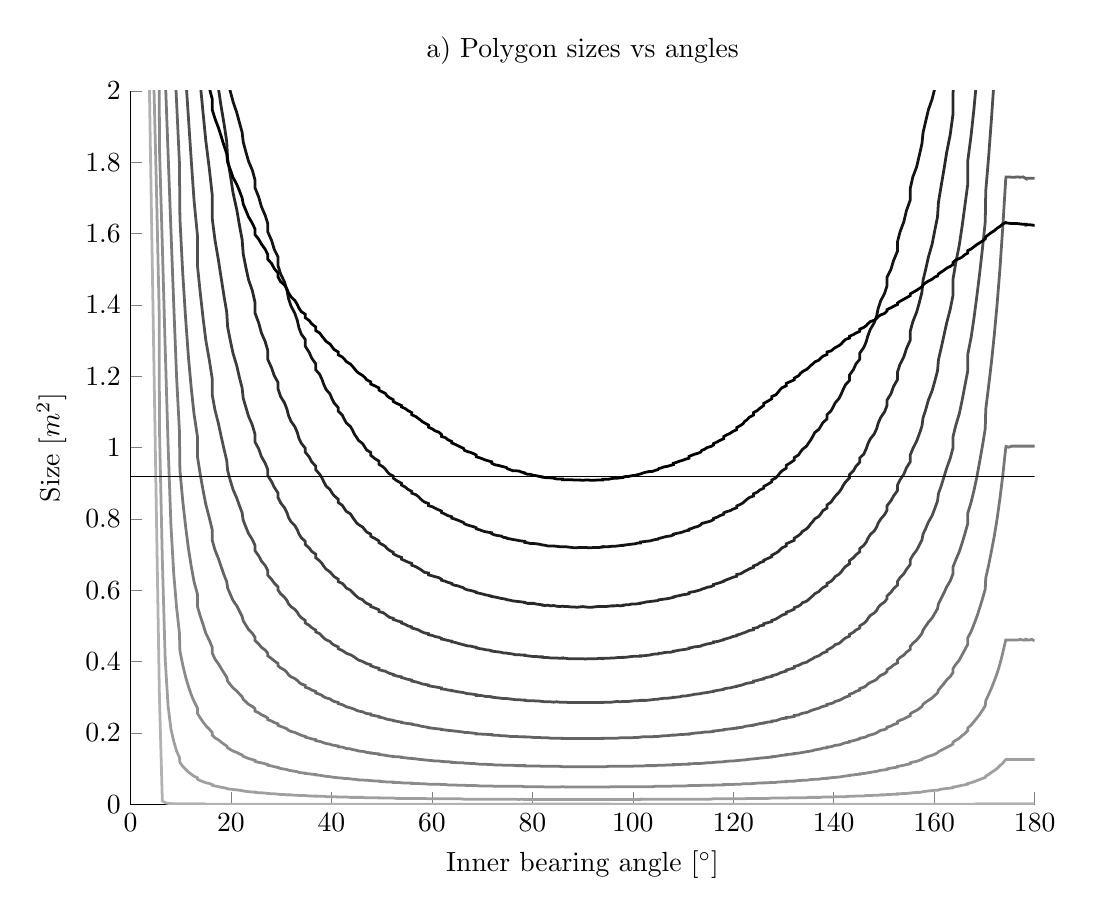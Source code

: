 % This file was created by matlab2tikz v0.4.0.
% Copyright (c) 2008--2013, Nico Schlömer <nico.schloemer@gmail.com>
% All rights reserved.
% 
% The latest updates can be retrieved from
%   http://www.mathworks.com/matlabcentral/fileexchange/22022-matlab2tikz
% where you can also make suggestions and rate matlab2tikz.
% 
% 
% 

% defining custom colors
\definecolor{mycolor1}{rgb}{0.622,0.622,0.622}%
\definecolor{mycolor2}{rgb}{0.544,0.544,0.544}%
\definecolor{mycolor3}{rgb}{0.467,0.467,0.467}%
\definecolor{mycolor4}{rgb}{0.389,0.389,0.389}%

\begin{tikzpicture}

\begin{axis}[%
width=4.521in,
height=3.566in,
scale only axis,
xmin=0,
xmax=180,
xlabel={Inner bearing angle $[^{\circ}]$},
ymin=0,
ymax=2,
ylabel={Size $[m^2]$},
title={a) Polygon sizes vs angles},
axis x line*=bottom,
axis y line*=left
]
\addplot [
color=white!70!black,
solid,
line width=1.0pt,
forget plot
]
table[row sep=crcr]{
3.434 2.289\\
4.004 1.804\\
4.574 1.313\\
5.143 0.828\\
5.711 0.343\\
5.768 0.298\\
6.34 0.009\\
6.911 0.004\\
7.481 0.002\\
8.049 0.002\\
8.616 0.001\\
9.181 0.001\\
9.744 0.001\\
9.841 0.001\\
10.408 0.001\\
10.972 0.001\\
11.535 0.001\\
12.095 0.001\\
12.653 0.001\\
13.339 0.001\\
13.339 0.001\\
13.897 0.001\\
14.452 0.001\\
15.005 0.0\\
15.709 0.0\\
16.26 0.0\\
16.26 0.0\\
16.809 0.0\\
17.526 0.0\\
18.072 0.0\\
18.616 0.0\\
19.156 0.0\\
19.344 0.0\\
19.885 0.0\\
20.422 0.0\\
21.161 0.0\\
21.695 0.0\\
22.225 0.0\\
22.443 0.0\\
22.973 0.0\\
23.499 0.0\\
24.254 0.0\\
24.775 0.0\\
24.775 0.0\\
25.537 0.0\\
26.053 0.0\\
26.822 0.0\\
27.332 0.0\\
27.332 0.0\\
28.106 0.0\\
28.61 0.0\\
29.389 0.0\\
29.389 0.0\\
29.887 0.0\\
30.669 0.0\\
31.159 0.0\\
31.457 0.0\\
31.945 0.0\\
32.735 0.0\\
33.215 0.0\\
33.53 0.0\\
34.007 0.0\\
34.804 0.0\\
34.804 0.0\\
35.605 0.0\\
36.069 0.0\\
36.87 0.0\\
36.87 0.0\\
37.674 0.0\\
38.125 0.0\\
38.48 0.0\\
38.928 0.0\\
39.732 0.0\\
40.101 0.0\\
40.539 0.0\\
41.348 0.0\\
41.348 0.0\\
42.158 0.0\\
42.58 0.0\\
42.969 0.0\\
43.781 0.0\\
44.193 0.0\\
44.594 0.0\\
45 0.0\\
45.406 0.0\\
46.219 0.0\\
46.614 0.0\\
47.031 0.0\\
47.842 0.0\\
47.842 0.0\\
48.652 0.0\\
49.461 0.0\\
49.461 0.0\\
50.268 0.0\\
50.711 0.0\\
51.072 0.0\\
51.52 0.0\\
52.326 0.0\\
52.326 0.0\\
53.13 0.0\\
53.931 0.0\\
53.931 0.0\\
54.728 0.0\\
55.196 0.0\\
55.993 0.0\\
55.993 0.0\\
56.785 0.0\\
57.265 0.0\\
57.75 0.0\\
58.055 0.0\\
58.543 0.0\\
59.331 0.0\\
59.331 0.0\\
60.113 0.0\\
60.611 0.0\\
61.39 0.0\\
61.894 0.0\\
61.894 0.0\\
62.668 0.0\\
63.178 0.0\\
63.947 0.0\\
63.947 0.0\\
64.463 0.0\\
65.225 0.0\\
65.746 0.0\\
66.272 0.0\\
66.501 0.0\\
67.027 0.0\\
67.775 0.0\\
68.305 0.0\\
68.839 0.0\\
68.839 0.0\\
69.578 0.0\\
70.115 0.0\\
70.656 0.0\\
71.384 0.0\\
71.928 0.0\\
71.928 0.0\\
72.474 0.0\\
73.191 0.0\\
73.74 0.0\\
74.291 0.0\\
74.846 0.0\\
74.995 0.0\\
75.548 0.0\\
76.103 0.0\\
76.661 0.0\\
77.347 0.0\\
77.905 0.0\\
78.465 9.45e-05\\
78.465 9.45e-05\\
79.028 9.45e-05\\
79.592 9.45e-05\\
80.256 9.45e-05\\
80.819 9.45e-05\\
81.384 9.45e-05\\
81.951 9.45e-05\\
81.951 9.45e-05\\
82.519 9.45e-05\\
83.089 9.45e-05\\
83.66 9.45e-05\\
84.232 9.45e-05\\
84.857 9.9e-05\\
85.426 9.9e-05\\
85.996 9.45e-05\\
85.996 9.45e-05\\
86.566 9.45e-05\\
87.138 9.45e-05\\
87.709 9.45e-05\\
88.282 9.45e-05\\
88.854 9.45e-05\\
89.427 9.45e-05\\
90 9e-05\\
90 9e-05\\
90.573 9.45e-05\\
91.146 9.45e-05\\
91.718 9.45e-05\\
92.291 9.45e-05\\
92.862 9.45e-05\\
93.434 9.45e-05\\
94.004 9.45e-05\\
94.004 9.45e-05\\
94.574 9.45e-05\\
95.143 9.9e-05\\
95.768 0.0\\
96.34 0.0\\
96.911 0.0\\
97.481 0.0\\
98.049 0.0\\
98.049 0.0\\
98.616 0.0\\
99.181 0.0\\
99.744 0.0\\
100.408 0.0\\
100.972 0.0\\
101.535 0.0\\
101.535 0.0\\
102.095 0.0\\
102.653 0.0\\
103.339 0.0\\
103.897 0.0\\
104.452 0.0\\
105.005 0.0\\
105.154 0.0\\
105.709 0.0\\
106.26 0.0\\
106.809 0.0\\
107.526 0.0\\
108.072 0.0\\
108.072 0.0\\
108.616 0.0\\
109.344 0.0\\
109.885 0.0\\
110.422 0.0\\
111.161 0.0\\
111.161 0.0\\
111.695 0.0\\
112.225 0.0\\
112.973 0.0\\
113.499 0.0\\
113.728 0.0\\
114.254 0.0\\
114.775 0.0\\
115.537 0.0\\
116.053 0.0\\
116.053 0.0\\
116.822 0.0\\
117.332 0.0\\
118.106 0.0\\
118.106 0.0\\
118.61 0.0\\
119.389 0.0\\
119.887 0.0\\
120.669 0.0\\
120.669 0.0\\
121.457 0.0\\
121.945 0.0\\
122.25 0.0\\
122.735 0.0\\
123.215 0.0\\
124.007 0.0\\
124.007 0.0\\
124.804 0.0\\
125.272 0.0\\
126.069 0.0\\
126.069 0.0\\
126.87 0.0\\
127.674 0.0\\
127.674 0.0\\
128.48 0.0\\
128.928 0.0\\
129.289 0.0\\
129.732 0.0\\
130.539 0.0\\
130.539 0.0\\
131.348 0.0\\
132.158 0.0\\
132.158 0.0\\
132.969 0.0\\
133.386 0.0\\
133.781 0.0\\
134.594 0.0\\
135 0.0\\
135.406 0.0\\
135.807 0.0\\
136.219 0.0\\
137.031 0.0\\
137.42 0.0\\
137.842 0.0\\
138.652 0.0\\
138.652 0.0\\
139.461 0.0\\
139.899 0.0\\
140.268 0.0\\
141.072 0.0\\
141.52 0.0\\
141.875 0.0\\
142.326 0.0\\
143.13 0.0\\
143.13 0.0\\
143.931 0.0\\
144.395 0.0\\
145.196 0.0\\
145.196 0.0\\
145.993 0.0\\
146.47 0.0\\
146.785 0.0\\
147.265 0.0\\
148.055 0.0\\
148.543 0.0\\
148.841 0.0\\
149.331 0.0\\
150.113 0.0\\
150.611 0.0\\
150.611 0.0\\
151.39 0.0\\
151.894 0.0\\
152.668 0.0\\
152.668 0.0\\
153.178 0.0\\
153.947 0.0\\
154.463 0.0\\
155.225 0.0\\
155.225 0.0\\
155.746 0.0\\
156.501 0.0\\
157.027 0.0\\
157.557 0.0\\
157.775 0.0\\
158.305 0.0\\
158.839 0.0\\
159.578 0.0\\
160.115 0.0\\
160.656 0.0\\
160.844 0.0\\
161.384 0.0\\
161.928 0.0\\
162.474 0.0\\
163.191 0.0\\
163.74 0.0\\
163.74 0.0\\
164.291 0.0\\
164.995 0.0\\
165.548 0.0\\
166.103 0.0\\
166.661 0.0\\
166.661 0.0\\
167.347 0.0\\
167.905 0.0\\
168.465 0.001\\
169.028 0.001\\
169.592 0.001\\
170.159 0.001\\
170.256 0.001\\
170.819 0.001\\
171.384 0.001\\
171.951 0.001\\
172.519 0.001\\
173.089 0.001\\
173.66 0.001\\
174.232 0.001\\
174.289 0.001\\
174.857 0.001\\
175.426 0.001\\
175.996 0.001\\
176.566 0.001\\
177.138 0.001\\
177.709 0.001\\
178.282 0.001\\
178.282 0.001\\
178.854 0.001\\
179.427 0.001\\
180 0.001\\
};
\addplot [
color=mycolor1,
solid,
line width=1.0pt,
forget plot
]
table[row sep=crcr]{
4.574 2.067\\
5.143 1.742\\
5.711 1.379\\
5.768 1.052\\
6.34 0.686\\
6.911 0.406\\
7.481 0.276\\
8.049 0.211\\
8.616 0.176\\
9.181 0.149\\
9.744 0.131\\
9.841 0.117\\
10.408 0.106\\
10.972 0.098\\
11.535 0.09\\
12.095 0.084\\
12.653 0.078\\
13.339 0.074\\
13.339 0.07\\
13.897 0.066\\
14.452 0.063\\
15.005 0.06\\
15.709 0.058\\
16.26 0.055\\
16.26 0.053\\
16.809 0.051\\
17.526 0.049\\
18.072 0.047\\
18.616 0.046\\
19.156 0.044\\
19.344 0.043\\
19.885 0.042\\
20.422 0.041\\
21.161 0.04\\
21.695 0.039\\
22.225 0.038\\
22.443 0.037\\
22.973 0.036\\
23.499 0.035\\
24.254 0.034\\
24.775 0.034\\
24.775 0.033\\
25.537 0.032\\
26.053 0.032\\
26.822 0.031\\
27.332 0.03\\
27.332 0.03\\
28.106 0.029\\
28.61 0.029\\
29.389 0.028\\
29.389 0.028\\
29.887 0.027\\
30.669 0.027\\
31.159 0.026\\
31.457 0.026\\
31.945 0.026\\
32.735 0.025\\
33.215 0.025\\
33.53 0.024\\
34.007 0.024\\
34.804 0.024\\
34.804 0.024\\
35.605 0.023\\
36.069 0.023\\
36.87 0.023\\
36.87 0.022\\
37.674 0.022\\
38.125 0.022\\
38.48 0.022\\
38.928 0.021\\
39.732 0.021\\
40.101 0.021\\
40.539 0.021\\
41.348 0.02\\
41.348 0.02\\
42.158 0.02\\
42.58 0.02\\
42.969 0.02\\
43.781 0.019\\
44.193 0.019\\
44.594 0.019\\
45 0.019\\
45.406 0.019\\
46.219 0.019\\
46.614 0.018\\
47.031 0.018\\
47.842 0.018\\
47.842 0.018\\
48.652 0.018\\
49.461 0.018\\
49.461 0.017\\
50.268 0.017\\
50.711 0.017\\
51.072 0.017\\
51.52 0.017\\
52.326 0.017\\
52.326 0.017\\
53.13 0.016\\
53.931 0.016\\
53.931 0.016\\
54.728 0.016\\
55.196 0.016\\
55.993 0.016\\
55.993 0.016\\
56.785 0.016\\
57.265 0.016\\
57.75 0.016\\
58.055 0.016\\
58.543 0.016\\
59.331 0.015\\
59.331 0.015\\
60.113 0.015\\
60.611 0.015\\
61.39 0.015\\
61.894 0.015\\
61.894 0.015\\
62.668 0.015\\
63.178 0.015\\
63.947 0.015\\
63.947 0.015\\
64.463 0.015\\
65.225 0.015\\
65.746 0.015\\
66.272 0.014\\
66.501 0.014\\
67.027 0.014\\
67.775 0.014\\
68.305 0.014\\
68.839 0.014\\
68.839 0.014\\
69.578 0.014\\
70.115 0.014\\
70.656 0.014\\
71.384 0.014\\
71.928 0.014\\
71.928 0.014\\
72.474 0.014\\
73.191 0.014\\
73.74 0.014\\
74.291 0.014\\
74.846 0.014\\
74.995 0.014\\
75.548 0.014\\
76.103 0.014\\
76.661 0.014\\
77.347 0.013\\
77.905 0.014\\
78.465 0.013\\
78.465 0.013\\
79.028 0.013\\
79.592 0.013\\
80.256 0.013\\
80.819 0.013\\
81.384 0.013\\
81.951 0.013\\
81.951 0.013\\
82.519 0.013\\
83.089 0.013\\
83.66 0.013\\
84.232 0.013\\
84.857 0.013\\
85.426 0.013\\
85.996 0.013\\
85.996 0.013\\
86.566 0.013\\
87.138 0.013\\
87.709 0.013\\
88.282 0.013\\
88.854 0.013\\
89.427 0.013\\
90 0.013\\
90 0.013\\
90.573 0.013\\
91.146 0.013\\
91.718 0.013\\
92.291 0.013\\
92.862 0.013\\
93.434 0.013\\
94.004 0.013\\
94.004 0.013\\
94.574 0.013\\
95.143 0.013\\
95.768 0.013\\
96.34 0.013\\
96.911 0.013\\
97.481 0.013\\
98.049 0.013\\
98.049 0.013\\
98.616 0.013\\
99.181 0.013\\
99.744 0.013\\
100.408 0.013\\
100.972 0.013\\
101.535 0.014\\
101.535 0.013\\
102.095 0.014\\
102.653 0.014\\
103.339 0.014\\
103.897 0.014\\
104.452 0.014\\
105.005 0.014\\
105.154 0.014\\
105.709 0.014\\
106.26 0.014\\
106.809 0.014\\
107.526 0.014\\
108.072 0.014\\
108.072 0.014\\
108.616 0.014\\
109.344 0.014\\
109.885 0.014\\
110.422 0.014\\
111.161 0.014\\
111.161 0.014\\
111.695 0.014\\
112.225 0.014\\
112.973 0.014\\
113.499 0.014\\
113.728 0.014\\
114.254 0.014\\
114.775 0.014\\
115.537 0.014\\
116.053 0.015\\
116.053 0.015\\
116.822 0.015\\
117.332 0.015\\
118.106 0.015\\
118.106 0.015\\
118.61 0.015\\
119.389 0.015\\
119.887 0.015\\
120.669 0.015\\
120.669 0.015\\
121.457 0.015\\
121.945 0.015\\
122.25 0.015\\
122.735 0.016\\
123.215 0.016\\
124.007 0.016\\
124.007 0.016\\
124.804 0.016\\
125.272 0.016\\
126.069 0.016\\
126.069 0.016\\
126.87 0.016\\
127.674 0.017\\
127.674 0.017\\
128.48 0.017\\
128.928 0.017\\
129.289 0.017\\
129.732 0.017\\
130.539 0.017\\
130.539 0.017\\
131.348 0.018\\
132.158 0.018\\
132.158 0.018\\
132.969 0.018\\
133.386 0.018\\
133.781 0.018\\
134.594 0.018\\
135 0.019\\
135.406 0.019\\
135.807 0.019\\
136.219 0.019\\
137.031 0.019\\
137.42 0.019\\
137.842 0.02\\
138.652 0.02\\
138.652 0.02\\
139.461 0.02\\
139.899 0.02\\
140.268 0.021\\
141.072 0.021\\
141.52 0.021\\
141.875 0.021\\
142.326 0.021\\
143.13 0.022\\
143.13 0.022\\
143.931 0.022\\
144.395 0.023\\
145.196 0.023\\
145.196 0.023\\
145.993 0.023\\
146.47 0.024\\
146.785 0.024\\
147.265 0.024\\
148.055 0.025\\
148.543 0.025\\
148.841 0.025\\
149.331 0.026\\
150.113 0.026\\
150.611 0.027\\
150.611 0.027\\
151.39 0.027\\
151.894 0.028\\
152.668 0.028\\
152.668 0.029\\
153.178 0.029\\
153.947 0.03\\
154.463 0.03\\
155.225 0.031\\
155.225 0.031\\
155.746 0.032\\
156.501 0.033\\
157.027 0.033\\
157.557 0.034\\
157.775 0.035\\
158.305 0.036\\
158.839 0.037\\
159.578 0.038\\
160.115 0.039\\
160.656 0.039\\
160.844 0.04\\
161.384 0.042\\
161.928 0.043\\
162.474 0.044\\
163.191 0.045\\
163.74 0.046\\
163.74 0.048\\
164.291 0.049\\
164.995 0.051\\
165.548 0.053\\
166.103 0.054\\
166.661 0.056\\
166.661 0.058\\
167.347 0.06\\
167.905 0.063\\
168.465 0.066\\
169.028 0.069\\
169.592 0.072\\
170.159 0.075\\
170.256 0.079\\
170.819 0.083\\
171.384 0.089\\
171.951 0.094\\
172.519 0.1\\
173.089 0.108\\
173.66 0.115\\
174.232 0.125\\
174.289 0.125\\
174.857 0.125\\
175.426 0.125\\
175.996 0.125\\
176.566 0.125\\
177.138 0.125\\
177.709 0.125\\
178.282 0.125\\
178.282 0.125\\
178.854 0.125\\
179.427 0.125\\
180 0.125\\
};
\addplot [
color=mycolor2,
solid,
line width=1.0pt,
forget plot
]
table[row sep=crcr]{
5.711 2.11\\
5.768 1.841\\
6.34 1.567\\
6.911 1.279\\
7.481 1.01\\
8.049 0.783\\
8.616 0.645\\
9.181 0.551\\
9.744 0.48\\
9.841 0.43\\
10.408 0.39\\
10.972 0.357\\
11.535 0.33\\
12.095 0.307\\
12.653 0.288\\
13.339 0.269\\
13.339 0.254\\
13.897 0.242\\
14.452 0.23\\
15.005 0.22\\
15.709 0.21\\
16.26 0.201\\
16.26 0.194\\
16.809 0.186\\
17.526 0.18\\
18.072 0.174\\
18.616 0.168\\
19.156 0.163\\
19.344 0.158\\
19.885 0.153\\
20.422 0.149\\
21.161 0.145\\
21.695 0.141\\
22.225 0.138\\
22.443 0.134\\
22.973 0.131\\
23.499 0.128\\
24.254 0.125\\
24.775 0.123\\
24.775 0.12\\
25.537 0.117\\
26.053 0.116\\
26.822 0.113\\
27.332 0.111\\
27.332 0.109\\
28.106 0.107\\
28.61 0.105\\
29.389 0.103\\
29.389 0.102\\
29.887 0.1\\
30.669 0.098\\
31.159 0.097\\
31.457 0.095\\
31.945 0.094\\
32.735 0.092\\
33.215 0.091\\
33.53 0.089\\
34.007 0.088\\
34.804 0.087\\
34.804 0.086\\
35.605 0.085\\
36.069 0.084\\
36.87 0.083\\
36.87 0.082\\
37.674 0.081\\
38.125 0.08\\
38.48 0.079\\
38.928 0.078\\
39.732 0.077\\
40.101 0.076\\
40.539 0.075\\
41.348 0.074\\
41.348 0.074\\
42.158 0.073\\
42.58 0.072\\
42.969 0.072\\
43.781 0.071\\
44.193 0.07\\
44.594 0.07\\
45 0.069\\
45.406 0.068\\
46.219 0.068\\
46.614 0.067\\
47.031 0.067\\
47.842 0.066\\
47.842 0.066\\
48.652 0.065\\
49.461 0.065\\
49.461 0.064\\
50.268 0.063\\
50.711 0.063\\
51.072 0.062\\
51.52 0.062\\
52.326 0.062\\
52.326 0.061\\
53.13 0.061\\
53.931 0.06\\
53.931 0.06\\
54.728 0.059\\
55.196 0.059\\
55.993 0.059\\
55.993 0.058\\
56.785 0.058\\
57.265 0.058\\
57.75 0.057\\
58.055 0.057\\
58.543 0.057\\
59.331 0.056\\
59.331 0.056\\
60.113 0.056\\
60.611 0.056\\
61.39 0.056\\
61.894 0.055\\
61.894 0.055\\
62.668 0.055\\
63.178 0.054\\
63.947 0.054\\
63.947 0.054\\
64.463 0.054\\
65.225 0.053\\
65.746 0.053\\
66.272 0.053\\
66.501 0.053\\
67.027 0.052\\
67.775 0.052\\
68.305 0.052\\
68.839 0.052\\
68.839 0.052\\
69.578 0.051\\
70.115 0.051\\
70.656 0.051\\
71.384 0.051\\
71.928 0.051\\
71.928 0.051\\
72.474 0.05\\
73.191 0.05\\
73.74 0.05\\
74.291 0.05\\
74.846 0.05\\
74.995 0.05\\
75.548 0.05\\
76.103 0.05\\
76.661 0.05\\
77.347 0.05\\
77.905 0.05\\
78.465 0.049\\
78.465 0.049\\
79.028 0.049\\
79.592 0.049\\
80.256 0.049\\
80.819 0.049\\
81.384 0.049\\
81.951 0.049\\
81.951 0.049\\
82.519 0.048\\
83.089 0.048\\
83.66 0.048\\
84.232 0.048\\
84.857 0.048\\
85.426 0.048\\
85.996 0.049\\
85.996 0.049\\
86.566 0.048\\
87.138 0.048\\
87.709 0.048\\
88.282 0.048\\
88.854 0.048\\
89.427 0.048\\
90 0.048\\
90 0.048\\
90.573 0.048\\
91.146 0.048\\
91.718 0.048\\
92.291 0.048\\
92.862 0.048\\
93.434 0.048\\
94.004 0.048\\
94.004 0.048\\
94.574 0.048\\
95.143 0.048\\
95.768 0.049\\
96.34 0.049\\
96.911 0.049\\
97.481 0.049\\
98.049 0.049\\
98.049 0.049\\
98.616 0.049\\
99.181 0.049\\
99.744 0.049\\
100.408 0.049\\
100.972 0.049\\
101.535 0.049\\
101.535 0.049\\
102.095 0.049\\
102.653 0.049\\
103.339 0.049\\
103.897 0.049\\
104.452 0.05\\
105.005 0.05\\
105.154 0.05\\
105.709 0.05\\
106.26 0.05\\
106.809 0.05\\
107.526 0.05\\
108.072 0.051\\
108.072 0.051\\
108.616 0.051\\
109.344 0.051\\
109.885 0.051\\
110.422 0.051\\
111.161 0.052\\
111.161 0.052\\
111.695 0.052\\
112.225 0.052\\
112.973 0.052\\
113.499 0.052\\
113.728 0.053\\
114.254 0.053\\
114.775 0.053\\
115.537 0.053\\
116.053 0.053\\
116.053 0.054\\
116.822 0.054\\
117.332 0.054\\
118.106 0.054\\
118.106 0.055\\
118.61 0.055\\
119.389 0.055\\
119.887 0.055\\
120.669 0.056\\
120.669 0.056\\
121.457 0.056\\
121.945 0.057\\
122.25 0.057\\
122.735 0.057\\
123.215 0.057\\
124.007 0.058\\
124.007 0.058\\
124.804 0.059\\
125.272 0.059\\
126.069 0.059\\
126.069 0.06\\
126.87 0.06\\
127.674 0.061\\
127.674 0.061\\
128.48 0.061\\
128.928 0.062\\
129.289 0.062\\
129.732 0.063\\
130.539 0.063\\
130.539 0.064\\
131.348 0.064\\
132.158 0.064\\
132.158 0.065\\
132.969 0.066\\
133.386 0.066\\
133.781 0.067\\
134.594 0.067\\
135 0.068\\
135.406 0.069\\
135.807 0.069\\
136.219 0.07\\
137.031 0.07\\
137.42 0.071\\
137.842 0.072\\
138.652 0.072\\
138.652 0.073\\
139.461 0.074\\
139.899 0.075\\
140.268 0.075\\
141.072 0.076\\
141.52 0.077\\
141.875 0.078\\
142.326 0.079\\
143.13 0.08\\
143.13 0.081\\
143.931 0.082\\
144.395 0.083\\
145.196 0.084\\
145.196 0.085\\
145.993 0.086\\
146.47 0.087\\
146.785 0.088\\
147.265 0.089\\
148.055 0.091\\
148.543 0.092\\
148.841 0.093\\
149.331 0.095\\
150.113 0.096\\
150.611 0.097\\
150.611 0.099\\
151.39 0.101\\
151.894 0.102\\
152.668 0.104\\
152.668 0.106\\
153.178 0.107\\
153.947 0.109\\
154.463 0.111\\
155.225 0.113\\
155.225 0.116\\
155.746 0.118\\
156.501 0.12\\
157.027 0.123\\
157.557 0.125\\
157.775 0.128\\
158.305 0.131\\
158.839 0.134\\
159.578 0.137\\
160.115 0.14\\
160.656 0.144\\
160.844 0.147\\
161.384 0.151\\
161.928 0.155\\
162.474 0.159\\
163.191 0.164\\
163.74 0.169\\
163.74 0.174\\
164.291 0.179\\
164.995 0.185\\
165.548 0.192\\
166.103 0.198\\
166.661 0.206\\
166.661 0.213\\
167.347 0.222\\
167.905 0.231\\
168.465 0.241\\
169.028 0.251\\
169.592 0.263\\
170.159 0.276\\
170.256 0.29\\
170.819 0.307\\
171.384 0.325\\
171.951 0.345\\
172.519 0.367\\
173.089 0.393\\
173.66 0.425\\
174.232 0.46\\
174.289 0.46\\
174.857 0.46\\
175.426 0.46\\
175.996 0.46\\
176.566 0.46\\
177.138 0.462\\
177.709 0.46\\
178.282 0.46\\
178.282 0.462\\
178.854 0.46\\
179.427 0.462\\
180 0.458\\
};
\addplot [
color=mycolor3,
solid,
line width=1.0pt,
forget plot
]
table[row sep=crcr]{
6.911 2.045\\
7.481 1.826\\
8.049 1.611\\
8.616 1.399\\
9.181 1.197\\
9.744 1.047\\
9.841 0.936\\
10.408 0.85\\
10.972 0.779\\
11.535 0.717\\
12.095 0.667\\
12.653 0.624\\
13.339 0.588\\
13.339 0.554\\
13.897 0.527\\
14.452 0.504\\
15.005 0.479\\
15.709 0.459\\
16.26 0.44\\
16.26 0.424\\
16.809 0.407\\
17.526 0.393\\
18.072 0.38\\
18.616 0.368\\
19.156 0.356\\
19.344 0.345\\
19.885 0.335\\
20.422 0.326\\
21.161 0.317\\
21.695 0.309\\
22.225 0.301\\
22.443 0.294\\
22.973 0.287\\
23.499 0.28\\
24.254 0.274\\
24.775 0.268\\
24.775 0.261\\
25.537 0.256\\
26.053 0.251\\
26.822 0.246\\
27.332 0.241\\
27.332 0.237\\
28.106 0.233\\
28.61 0.229\\
29.389 0.225\\
29.389 0.221\\
29.887 0.218\\
30.669 0.214\\
31.159 0.211\\
31.457 0.207\\
31.945 0.204\\
32.735 0.201\\
33.215 0.198\\
33.53 0.196\\
34.007 0.193\\
34.804 0.19\\
34.804 0.188\\
35.605 0.185\\
36.069 0.183\\
36.87 0.181\\
36.87 0.178\\
37.674 0.176\\
38.125 0.174\\
38.48 0.172\\
38.928 0.17\\
39.732 0.168\\
40.101 0.166\\
40.539 0.165\\
41.348 0.163\\
41.348 0.161\\
42.158 0.16\\
42.58 0.158\\
42.969 0.156\\
43.781 0.155\\
44.193 0.153\\
44.594 0.152\\
45 0.151\\
45.406 0.149\\
46.219 0.148\\
46.614 0.147\\
47.031 0.145\\
47.842 0.144\\
47.842 0.143\\
48.652 0.142\\
49.461 0.141\\
49.461 0.139\\
50.268 0.138\\
50.711 0.137\\
51.072 0.136\\
51.52 0.135\\
52.326 0.134\\
52.326 0.133\\
53.13 0.133\\
53.931 0.132\\
53.931 0.131\\
54.728 0.13\\
55.196 0.129\\
55.993 0.129\\
55.993 0.128\\
56.785 0.127\\
57.265 0.126\\
57.75 0.125\\
58.055 0.125\\
58.543 0.124\\
59.331 0.123\\
59.331 0.123\\
60.113 0.122\\
60.611 0.121\\
61.39 0.121\\
61.894 0.12\\
61.894 0.12\\
62.668 0.119\\
63.178 0.119\\
63.947 0.118\\
63.947 0.117\\
64.463 0.117\\
65.225 0.116\\
65.746 0.116\\
66.272 0.116\\
66.501 0.115\\
67.027 0.115\\
67.775 0.114\\
68.305 0.114\\
68.839 0.113\\
68.839 0.113\\
69.578 0.112\\
70.115 0.112\\
70.656 0.112\\
71.384 0.111\\
71.928 0.111\\
71.928 0.111\\
72.474 0.11\\
73.191 0.11\\
73.74 0.11\\
74.291 0.109\\
74.846 0.109\\
74.995 0.109\\
75.548 0.109\\
76.103 0.109\\
76.661 0.108\\
77.347 0.108\\
77.905 0.108\\
78.465 0.108\\
78.465 0.107\\
79.028 0.107\\
79.592 0.107\\
80.256 0.107\\
80.819 0.107\\
81.384 0.107\\
81.951 0.106\\
81.951 0.106\\
82.519 0.106\\
83.089 0.106\\
83.66 0.106\\
84.232 0.106\\
84.857 0.106\\
85.426 0.106\\
85.996 0.105\\
85.996 0.105\\
86.566 0.105\\
87.138 0.105\\
87.709 0.105\\
88.282 0.105\\
88.854 0.105\\
89.427 0.105\\
90 0.105\\
90 0.105\\
90.573 0.105\\
91.146 0.105\\
91.718 0.105\\
92.291 0.105\\
92.862 0.105\\
93.434 0.105\\
94.004 0.105\\
94.004 0.105\\
94.574 0.105\\
95.143 0.106\\
95.768 0.106\\
96.34 0.106\\
96.911 0.106\\
97.481 0.106\\
98.049 0.106\\
98.049 0.106\\
98.616 0.106\\
99.181 0.106\\
99.744 0.106\\
100.408 0.107\\
100.972 0.107\\
101.535 0.107\\
101.535 0.107\\
102.095 0.107\\
102.653 0.108\\
103.339 0.108\\
103.897 0.108\\
104.452 0.108\\
105.005 0.109\\
105.154 0.109\\
105.709 0.109\\
106.26 0.109\\
106.809 0.11\\
107.526 0.11\\
108.072 0.11\\
108.072 0.111\\
108.616 0.111\\
109.344 0.111\\
109.885 0.112\\
110.422 0.112\\
111.161 0.112\\
111.161 0.113\\
111.695 0.113\\
112.225 0.114\\
112.973 0.114\\
113.499 0.114\\
113.728 0.115\\
114.254 0.115\\
114.775 0.116\\
115.537 0.116\\
116.053 0.117\\
116.053 0.117\\
116.822 0.118\\
117.332 0.118\\
118.106 0.119\\
118.106 0.119\\
118.61 0.12\\
119.389 0.121\\
119.887 0.121\\
120.669 0.122\\
120.669 0.122\\
121.457 0.123\\
121.945 0.124\\
122.25 0.124\\
122.735 0.125\\
123.215 0.126\\
124.007 0.127\\
124.007 0.127\\
124.804 0.128\\
125.272 0.129\\
126.069 0.13\\
126.069 0.13\\
126.87 0.131\\
127.674 0.132\\
127.674 0.133\\
128.48 0.134\\
128.928 0.135\\
129.289 0.136\\
129.732 0.137\\
130.539 0.138\\
130.539 0.139\\
131.348 0.14\\
132.158 0.141\\
132.158 0.142\\
132.969 0.143\\
133.386 0.144\\
133.781 0.145\\
134.594 0.147\\
135 0.148\\
135.406 0.149\\
135.807 0.15\\
136.219 0.152\\
137.031 0.154\\
137.42 0.155\\
137.842 0.157\\
138.652 0.158\\
138.652 0.16\\
139.461 0.161\\
139.899 0.163\\
140.268 0.165\\
141.072 0.166\\
141.52 0.168\\
141.875 0.17\\
142.326 0.172\\
143.13 0.174\\
143.13 0.176\\
143.931 0.178\\
144.395 0.18\\
145.196 0.183\\
145.196 0.185\\
145.993 0.187\\
146.47 0.189\\
146.785 0.192\\
147.265 0.194\\
148.055 0.197\\
148.543 0.2\\
148.841 0.203\\
149.331 0.207\\
150.113 0.209\\
150.611 0.213\\
150.611 0.216\\
151.39 0.219\\
151.894 0.223\\
152.668 0.227\\
152.668 0.231\\
153.178 0.235\\
153.947 0.239\\
154.463 0.243\\
155.225 0.248\\
155.225 0.253\\
155.746 0.258\\
156.501 0.263\\
157.027 0.268\\
157.557 0.274\\
157.775 0.28\\
158.305 0.286\\
158.839 0.291\\
159.578 0.298\\
160.115 0.305\\
160.656 0.312\\
160.844 0.32\\
161.384 0.329\\
161.928 0.338\\
162.474 0.348\\
163.191 0.358\\
163.74 0.369\\
163.74 0.38\\
164.291 0.392\\
164.995 0.404\\
165.548 0.419\\
166.103 0.433\\
166.661 0.448\\
166.661 0.466\\
167.347 0.484\\
167.905 0.504\\
168.465 0.525\\
169.028 0.549\\
169.592 0.575\\
170.159 0.603\\
170.256 0.634\\
170.819 0.669\\
171.384 0.709\\
171.951 0.751\\
172.519 0.8\\
173.089 0.858\\
173.66 0.923\\
174.232 0.999\\
174.289 1.003\\
174.857 1.001\\
175.426 1.004\\
175.996 1.004\\
176.566 1.004\\
177.138 1.004\\
177.709 1.004\\
178.282 1.004\\
178.282 1.004\\
178.854 1.004\\
179.427 1.004\\
180 1.004\\
};
\addplot [
color=mycolor4,
solid,
line width=1.0pt,
forget plot
]
table[row sep=crcr]{
8.616 2.13\\
9.181 1.968\\
9.744 1.799\\
9.841 1.642\\
10.408 1.487\\
10.972 1.363\\
11.535 1.254\\
12.095 1.167\\
12.653 1.094\\
13.339 1.03\\
13.339 0.974\\
13.897 0.924\\
14.452 0.88\\
15.005 0.84\\
15.709 0.802\\
16.26 0.77\\
16.26 0.741\\
16.809 0.713\\
17.526 0.688\\
18.072 0.665\\
18.616 0.643\\
19.156 0.624\\
19.344 0.606\\
19.885 0.588\\
20.422 0.571\\
21.161 0.556\\
21.695 0.541\\
22.225 0.526\\
22.443 0.514\\
22.973 0.502\\
23.499 0.49\\
24.254 0.479\\
24.775 0.468\\
24.775 0.459\\
25.537 0.449\\
26.053 0.44\\
26.822 0.432\\
27.332 0.423\\
27.332 0.416\\
28.106 0.408\\
28.61 0.402\\
29.389 0.394\\
29.389 0.388\\
29.887 0.382\\
30.669 0.376\\
31.159 0.369\\
31.457 0.363\\
31.945 0.357\\
32.735 0.352\\
33.215 0.347\\
33.53 0.342\\
34.007 0.337\\
34.804 0.333\\
34.804 0.328\\
35.605 0.324\\
36.069 0.32\\
36.87 0.316\\
36.87 0.312\\
37.674 0.308\\
38.125 0.305\\
38.48 0.301\\
38.928 0.298\\
39.732 0.295\\
40.101 0.291\\
40.539 0.288\\
41.348 0.285\\
41.348 0.282\\
42.158 0.279\\
42.58 0.276\\
42.969 0.273\\
43.781 0.27\\
44.193 0.268\\
44.594 0.266\\
45 0.263\\
45.406 0.261\\
46.219 0.259\\
46.614 0.256\\
47.031 0.254\\
47.842 0.253\\
47.842 0.25\\
48.652 0.248\\
49.461 0.246\\
49.461 0.244\\
50.268 0.242\\
50.711 0.24\\
51.072 0.238\\
51.52 0.237\\
52.326 0.235\\
52.326 0.234\\
53.13 0.232\\
53.931 0.23\\
53.931 0.229\\
54.728 0.227\\
55.196 0.226\\
55.993 0.225\\
55.993 0.224\\
56.785 0.222\\
57.265 0.221\\
57.75 0.219\\
58.055 0.218\\
58.543 0.217\\
59.331 0.215\\
59.331 0.214\\
60.113 0.213\\
60.611 0.212\\
61.39 0.211\\
61.894 0.21\\
61.894 0.209\\
62.668 0.208\\
63.178 0.207\\
63.947 0.206\\
63.947 0.206\\
64.463 0.205\\
65.225 0.204\\
65.746 0.203\\
66.272 0.202\\
66.501 0.201\\
67.027 0.201\\
67.775 0.2\\
68.305 0.199\\
68.839 0.198\\
68.839 0.197\\
69.578 0.197\\
70.115 0.196\\
70.656 0.196\\
71.384 0.195\\
71.928 0.195\\
71.928 0.194\\
72.474 0.193\\
73.191 0.193\\
73.74 0.192\\
74.291 0.192\\
74.846 0.191\\
74.995 0.191\\
75.548 0.19\\
76.103 0.19\\
76.661 0.19\\
77.347 0.189\\
77.905 0.189\\
78.465 0.189\\
78.465 0.188\\
79.028 0.188\\
79.592 0.188\\
80.256 0.187\\
80.819 0.187\\
81.384 0.187\\
81.951 0.186\\
81.951 0.186\\
82.519 0.186\\
83.089 0.186\\
83.66 0.185\\
84.232 0.185\\
84.857 0.185\\
85.426 0.185\\
85.996 0.185\\
85.996 0.184\\
86.566 0.184\\
87.138 0.184\\
87.709 0.184\\
88.282 0.184\\
88.854 0.184\\
89.427 0.184\\
90 0.184\\
90 0.184\\
90.573 0.184\\
91.146 0.184\\
91.718 0.184\\
92.291 0.184\\
92.862 0.184\\
93.434 0.184\\
94.004 0.184\\
94.004 0.185\\
94.574 0.185\\
95.143 0.185\\
95.768 0.185\\
96.34 0.185\\
96.911 0.185\\
97.481 0.186\\
98.049 0.186\\
98.049 0.186\\
98.616 0.186\\
99.181 0.186\\
99.744 0.186\\
100.408 0.187\\
100.972 0.187\\
101.535 0.188\\
101.535 0.188\\
102.095 0.189\\
102.653 0.189\\
103.339 0.189\\
103.897 0.189\\
104.452 0.19\\
105.005 0.19\\
105.154 0.19\\
105.709 0.191\\
106.26 0.192\\
106.809 0.192\\
107.526 0.193\\
108.072 0.193\\
108.072 0.194\\
108.616 0.194\\
109.344 0.195\\
109.885 0.195\\
110.422 0.196\\
111.161 0.196\\
111.161 0.197\\
111.695 0.198\\
112.225 0.199\\
112.973 0.2\\
113.499 0.2\\
113.728 0.201\\
114.254 0.202\\
114.775 0.202\\
115.537 0.203\\
116.053 0.204\\
116.053 0.205\\
116.822 0.206\\
117.332 0.207\\
118.106 0.208\\
118.106 0.209\\
118.61 0.21\\
119.389 0.211\\
119.887 0.212\\
120.669 0.213\\
120.669 0.214\\
121.457 0.215\\
121.945 0.216\\
122.25 0.218\\
122.735 0.219\\
123.215 0.22\\
124.007 0.221\\
124.007 0.222\\
124.804 0.224\\
125.272 0.226\\
126.069 0.227\\
126.069 0.228\\
126.87 0.23\\
127.674 0.231\\
127.674 0.233\\
128.48 0.234\\
128.928 0.236\\
129.289 0.238\\
129.732 0.24\\
130.539 0.241\\
130.539 0.243\\
131.348 0.244\\
132.158 0.246\\
132.158 0.249\\
132.969 0.25\\
133.386 0.253\\
133.781 0.255\\
134.594 0.257\\
135 0.259\\
135.406 0.262\\
135.807 0.264\\
136.219 0.266\\
137.031 0.269\\
137.42 0.272\\
137.842 0.274\\
138.652 0.277\\
138.652 0.28\\
139.461 0.282\\
139.899 0.284\\
140.268 0.288\\
141.072 0.291\\
141.52 0.294\\
141.875 0.297\\
142.326 0.3\\
143.13 0.304\\
143.13 0.308\\
143.931 0.312\\
144.395 0.316\\
145.196 0.32\\
145.196 0.324\\
145.993 0.328\\
146.47 0.332\\
146.785 0.337\\
147.265 0.341\\
148.055 0.346\\
148.543 0.35\\
148.841 0.355\\
149.331 0.361\\
150.113 0.366\\
150.611 0.372\\
150.611 0.377\\
151.39 0.384\\
151.894 0.39\\
152.668 0.396\\
152.668 0.404\\
153.178 0.411\\
153.947 0.418\\
154.463 0.426\\
155.225 0.434\\
155.225 0.442\\
155.746 0.451\\
156.501 0.46\\
157.027 0.469\\
157.557 0.479\\
157.775 0.488\\
158.305 0.499\\
158.839 0.51\\
159.578 0.522\\
160.115 0.535\\
160.656 0.548\\
160.844 0.562\\
161.384 0.577\\
161.928 0.592\\
162.474 0.609\\
163.191 0.626\\
163.74 0.646\\
163.74 0.665\\
164.291 0.685\\
164.995 0.708\\
165.548 0.732\\
166.103 0.758\\
166.661 0.786\\
166.661 0.815\\
167.347 0.847\\
167.905 0.879\\
168.465 0.916\\
169.028 0.959\\
169.592 1.004\\
170.159 1.053\\
170.256 1.107\\
170.819 1.171\\
171.384 1.238\\
171.951 1.315\\
172.519 1.402\\
173.089 1.502\\
173.66 1.621\\
174.232 1.752\\
174.289 1.759\\
174.857 1.759\\
175.426 1.758\\
175.996 1.758\\
176.566 1.759\\
177.138 1.758\\
177.709 1.759\\
178.282 1.754\\
178.282 1.755\\
178.854 1.755\\
179.427 1.755\\
180 1.755\\
};
\addplot [
color=mycolor1!50!black,
solid,
line width=1.0pt,
forget plot
]
table[row sep=crcr]{
10.972 2.044\\
11.535 1.925\\
12.095 1.806\\
12.653 1.693\\
13.339 1.594\\
13.339 1.509\\
13.897 1.433\\
14.452 1.363\\
15.005 1.3\\
15.709 1.244\\
16.26 1.194\\
16.26 1.149\\
16.809 1.106\\
17.526 1.066\\
18.072 1.03\\
18.616 0.996\\
19.156 0.964\\
19.344 0.935\\
19.885 0.907\\
20.422 0.882\\
21.161 0.858\\
21.695 0.837\\
22.225 0.817\\
22.443 0.796\\
22.973 0.777\\
23.499 0.759\\
24.254 0.742\\
24.775 0.726\\
24.775 0.711\\
25.537 0.696\\
26.053 0.682\\
26.822 0.669\\
27.332 0.655\\
27.332 0.642\\
28.106 0.63\\
28.61 0.62\\
29.389 0.609\\
29.389 0.6\\
29.887 0.59\\
30.669 0.58\\
31.159 0.571\\
31.457 0.562\\
31.945 0.554\\
32.735 0.546\\
33.215 0.538\\
33.53 0.53\\
34.007 0.523\\
34.804 0.515\\
34.804 0.508\\
35.605 0.501\\
36.069 0.495\\
36.87 0.488\\
36.87 0.483\\
37.674 0.478\\
38.125 0.471\\
38.48 0.466\\
38.928 0.461\\
39.732 0.456\\
40.101 0.45\\
40.539 0.446\\
41.348 0.441\\
41.348 0.436\\
42.158 0.431\\
42.58 0.427\\
42.969 0.423\\
43.781 0.419\\
44.193 0.416\\
44.594 0.412\\
45 0.408\\
45.406 0.404\\
46.219 0.4\\
46.614 0.397\\
47.031 0.394\\
47.842 0.391\\
47.842 0.388\\
48.652 0.384\\
49.461 0.381\\
49.461 0.377\\
50.268 0.374\\
50.711 0.373\\
51.072 0.37\\
51.52 0.367\\
52.326 0.364\\
52.326 0.362\\
53.13 0.359\\
53.931 0.357\\
53.931 0.355\\
54.728 0.352\\
55.196 0.35\\
55.993 0.348\\
55.993 0.345\\
56.785 0.343\\
57.265 0.341\\
57.75 0.339\\
58.055 0.337\\
58.543 0.336\\
59.331 0.334\\
59.331 0.332\\
60.113 0.33\\
60.611 0.329\\
61.39 0.327\\
61.894 0.326\\
61.894 0.323\\
62.668 0.322\\
63.178 0.32\\
63.947 0.319\\
63.947 0.318\\
64.463 0.317\\
65.225 0.315\\
65.746 0.314\\
66.272 0.313\\
66.501 0.312\\
67.027 0.31\\
67.775 0.309\\
68.305 0.308\\
68.839 0.307\\
68.839 0.305\\
69.578 0.305\\
70.115 0.304\\
70.656 0.302\\
71.384 0.302\\
71.928 0.301\\
71.928 0.3\\
72.474 0.299\\
73.191 0.298\\
73.74 0.297\\
74.291 0.296\\
74.846 0.296\\
74.995 0.296\\
75.548 0.295\\
76.103 0.294\\
76.661 0.293\\
77.347 0.293\\
77.905 0.292\\
78.465 0.292\\
78.465 0.291\\
79.028 0.29\\
79.592 0.29\\
80.256 0.29\\
80.819 0.289\\
81.384 0.289\\
81.951 0.288\\
81.951 0.288\\
82.519 0.287\\
83.089 0.287\\
83.66 0.287\\
84.232 0.286\\
84.857 0.287\\
85.426 0.286\\
85.996 0.286\\
85.996 0.286\\
86.566 0.286\\
87.138 0.285\\
87.709 0.285\\
88.282 0.285\\
88.854 0.285\\
89.427 0.285\\
90 0.285\\
90 0.285\\
90.573 0.285\\
91.146 0.285\\
91.718 0.285\\
92.291 0.285\\
92.862 0.285\\
93.434 0.285\\
94.004 0.285\\
94.004 0.286\\
94.574 0.286\\
95.143 0.286\\
95.768 0.286\\
96.34 0.287\\
96.911 0.288\\
97.481 0.287\\
98.049 0.288\\
98.049 0.288\\
98.616 0.288\\
99.181 0.288\\
99.744 0.289\\
100.408 0.29\\
100.972 0.29\\
101.535 0.291\\
101.535 0.291\\
102.095 0.291\\
102.653 0.291\\
103.339 0.292\\
103.897 0.293\\
104.452 0.294\\
105.005 0.294\\
105.154 0.295\\
105.709 0.296\\
106.26 0.297\\
106.809 0.297\\
107.526 0.298\\
108.072 0.299\\
108.072 0.3\\
108.616 0.3\\
109.344 0.301\\
109.885 0.303\\
110.422 0.303\\
111.161 0.305\\
111.161 0.305\\
111.695 0.306\\
112.225 0.308\\
112.973 0.309\\
113.499 0.31\\
113.728 0.311\\
114.254 0.312\\
114.775 0.313\\
115.537 0.315\\
116.053 0.316\\
116.053 0.317\\
116.822 0.319\\
117.332 0.32\\
118.106 0.322\\
118.106 0.323\\
118.61 0.325\\
119.389 0.326\\
119.887 0.328\\
120.669 0.33\\
120.669 0.331\\
121.457 0.333\\
121.945 0.335\\
122.25 0.337\\
122.735 0.339\\
123.215 0.34\\
124.007 0.342\\
124.007 0.345\\
124.804 0.347\\
125.272 0.349\\
126.069 0.351\\
126.069 0.353\\
126.87 0.356\\
127.674 0.358\\
127.674 0.36\\
128.48 0.363\\
128.928 0.365\\
129.289 0.368\\
129.732 0.37\\
130.539 0.373\\
130.539 0.376\\
131.348 0.379\\
132.158 0.382\\
132.158 0.386\\
132.969 0.389\\
133.386 0.392\\
133.781 0.395\\
134.594 0.398\\
135 0.402\\
135.406 0.405\\
135.807 0.408\\
136.219 0.412\\
137.031 0.416\\
137.42 0.42\\
137.842 0.424\\
138.652 0.428\\
138.652 0.432\\
139.461 0.438\\
139.899 0.442\\
140.268 0.447\\
141.072 0.451\\
141.52 0.456\\
141.875 0.461\\
142.326 0.466\\
143.13 0.471\\
143.13 0.476\\
143.931 0.482\\
144.395 0.488\\
145.196 0.494\\
145.196 0.5\\
145.993 0.507\\
146.47 0.513\\
146.785 0.52\\
147.265 0.529\\
148.055 0.536\\
148.543 0.543\\
148.841 0.552\\
149.331 0.559\\
150.113 0.567\\
150.611 0.576\\
150.611 0.584\\
151.39 0.594\\
151.894 0.604\\
152.668 0.614\\
152.668 0.624\\
153.178 0.635\\
153.947 0.646\\
154.463 0.658\\
155.225 0.672\\
155.225 0.685\\
155.746 0.698\\
156.501 0.712\\
157.027 0.726\\
157.557 0.741\\
157.775 0.757\\
158.305 0.773\\
158.839 0.791\\
159.578 0.809\\
160.115 0.829\\
160.656 0.85\\
160.844 0.871\\
161.384 0.892\\
161.928 0.917\\
162.474 0.942\\
163.191 0.97\\
163.74 0.999\\
163.74 1.03\\
164.291 1.062\\
164.995 1.095\\
165.548 1.132\\
166.103 1.173\\
166.661 1.214\\
166.661 1.26\\
167.347 1.309\\
167.905 1.362\\
168.465 1.422\\
169.028 1.486\\
169.592 1.557\\
170.159 1.633\\
170.256 1.719\\
170.819 1.813\\
171.384 1.92\\
171.951 2.036\\
};
\addplot [
color=mycolor3!50!black,
solid,
line width=1.0pt,
forget plot
]
table[row sep=crcr]{
13.897 2.02\\
14.452 1.938\\
15.005 1.859\\
15.709 1.78\\
16.26 1.71\\
16.26 1.644\\
16.809 1.583\\
17.526 1.524\\
18.072 1.474\\
18.616 1.425\\
19.156 1.38\\
19.344 1.338\\
19.885 1.299\\
20.422 1.264\\
21.161 1.229\\
21.695 1.196\\
22.225 1.167\\
22.443 1.138\\
22.973 1.113\\
23.499 1.088\\
24.254 1.063\\
24.775 1.038\\
24.775 1.016\\
25.537 0.996\\
26.053 0.975\\
26.822 0.956\\
27.332 0.938\\
27.332 0.921\\
28.106 0.904\\
28.61 0.889\\
29.389 0.872\\
29.389 0.859\\
29.887 0.845\\
30.669 0.831\\
31.159 0.817\\
31.457 0.804\\
31.945 0.792\\
32.735 0.781\\
33.215 0.769\\
33.53 0.758\\
34.007 0.747\\
34.804 0.737\\
34.804 0.728\\
35.605 0.718\\
36.069 0.709\\
36.87 0.701\\
36.87 0.691\\
37.674 0.682\\
38.125 0.675\\
38.48 0.667\\
38.928 0.659\\
39.732 0.651\\
40.101 0.645\\
40.539 0.638\\
41.348 0.631\\
41.348 0.624\\
42.158 0.619\\
42.58 0.613\\
42.969 0.606\\
43.781 0.6\\
44.193 0.594\\
44.594 0.588\\
45 0.583\\
45.406 0.578\\
46.219 0.573\\
46.614 0.567\\
47.031 0.563\\
47.842 0.558\\
47.842 0.554\\
48.652 0.55\\
49.461 0.545\\
49.461 0.54\\
50.268 0.537\\
50.711 0.533\\
51.072 0.529\\
51.52 0.524\\
52.326 0.521\\
52.326 0.518\\
53.13 0.514\\
53.931 0.511\\
53.931 0.508\\
54.728 0.504\\
55.196 0.5\\
55.993 0.497\\
55.993 0.494\\
56.785 0.491\\
57.265 0.489\\
57.75 0.485\\
58.055 0.483\\
58.543 0.48\\
59.331 0.478\\
59.331 0.475\\
60.113 0.473\\
60.611 0.47\\
61.39 0.468\\
61.894 0.465\\
61.894 0.463\\
62.668 0.461\\
63.178 0.459\\
63.947 0.457\\
63.947 0.455\\
64.463 0.454\\
65.225 0.451\\
65.746 0.449\\
66.272 0.447\\
66.501 0.446\\
67.027 0.444\\
67.775 0.443\\
68.305 0.441\\
68.839 0.44\\
68.839 0.438\\
69.578 0.436\\
70.115 0.435\\
70.656 0.433\\
71.384 0.432\\
71.928 0.43\\
71.928 0.429\\
72.474 0.428\\
73.191 0.427\\
73.74 0.426\\
74.291 0.424\\
74.846 0.424\\
74.995 0.423\\
75.548 0.422\\
76.103 0.421\\
76.661 0.419\\
77.347 0.419\\
77.905 0.418\\
78.465 0.418\\
78.465 0.417\\
79.028 0.416\\
79.592 0.415\\
80.256 0.414\\
80.819 0.414\\
81.384 0.413\\
81.951 0.413\\
81.951 0.412\\
82.519 0.411\\
83.089 0.411\\
83.66 0.41\\
84.232 0.41\\
84.857 0.41\\
85.426 0.409\\
85.996 0.41\\
85.996 0.409\\
86.566 0.409\\
87.138 0.408\\
87.709 0.408\\
88.282 0.408\\
88.854 0.408\\
89.427 0.408\\
90 0.408\\
90 0.408\\
90.573 0.407\\
91.146 0.408\\
91.718 0.408\\
92.291 0.408\\
92.862 0.408\\
93.434 0.409\\
94.004 0.408\\
94.004 0.409\\
94.574 0.409\\
95.143 0.409\\
95.768 0.41\\
96.34 0.41\\
96.911 0.411\\
97.481 0.411\\
98.049 0.411\\
98.049 0.412\\
98.616 0.412\\
99.181 0.413\\
99.744 0.414\\
100.408 0.415\\
100.972 0.415\\
101.535 0.415\\
101.535 0.416\\
102.095 0.416\\
102.653 0.417\\
103.339 0.418\\
103.897 0.42\\
104.452 0.421\\
105.005 0.421\\
105.154 0.423\\
105.709 0.423\\
106.26 0.425\\
106.809 0.426\\
107.526 0.426\\
108.072 0.428\\
108.072 0.429\\
108.616 0.43\\
109.344 0.432\\
109.885 0.433\\
110.422 0.434\\
111.161 0.436\\
111.161 0.438\\
111.695 0.439\\
112.225 0.441\\
112.973 0.442\\
113.499 0.443\\
113.728 0.445\\
114.254 0.447\\
114.775 0.449\\
115.537 0.451\\
116.053 0.453\\
116.053 0.455\\
116.822 0.456\\
117.332 0.458\\
118.106 0.461\\
118.106 0.462\\
118.61 0.464\\
119.389 0.467\\
119.887 0.47\\
120.669 0.472\\
120.669 0.474\\
121.457 0.477\\
121.945 0.48\\
122.25 0.481\\
122.735 0.484\\
123.215 0.487\\
124.007 0.489\\
124.007 0.493\\
124.804 0.495\\
125.272 0.5\\
126.069 0.502\\
126.069 0.506\\
126.87 0.509\\
127.674 0.512\\
127.674 0.515\\
128.48 0.519\\
128.928 0.523\\
129.289 0.526\\
129.732 0.53\\
130.539 0.534\\
130.539 0.538\\
131.348 0.542\\
132.158 0.547\\
132.158 0.551\\
132.969 0.555\\
133.386 0.559\\
133.781 0.565\\
134.594 0.569\\
135 0.574\\
135.406 0.579\\
135.807 0.584\\
136.219 0.59\\
137.031 0.596\\
137.42 0.602\\
137.842 0.607\\
138.652 0.613\\
138.652 0.619\\
139.461 0.625\\
139.899 0.631\\
140.268 0.638\\
141.072 0.645\\
141.52 0.652\\
141.875 0.659\\
142.326 0.666\\
143.13 0.674\\
143.13 0.683\\
143.931 0.691\\
144.395 0.699\\
145.196 0.708\\
145.196 0.717\\
145.993 0.726\\
146.47 0.735\\
146.785 0.745\\
147.265 0.756\\
148.055 0.766\\
148.543 0.777\\
148.841 0.788\\
149.331 0.799\\
150.113 0.812\\
150.611 0.824\\
150.611 0.837\\
151.39 0.851\\
151.894 0.864\\
152.668 0.879\\
152.668 0.894\\
153.178 0.909\\
153.947 0.925\\
154.463 0.943\\
155.225 0.96\\
155.225 0.979\\
155.746 0.997\\
156.501 1.018\\
157.027 1.038\\
157.557 1.06\\
157.775 1.083\\
158.305 1.106\\
158.839 1.133\\
159.578 1.159\\
160.115 1.186\\
160.656 1.215\\
160.844 1.246\\
161.384 1.279\\
161.928 1.314\\
162.474 1.349\\
163.191 1.388\\
163.74 1.427\\
163.74 1.472\\
164.291 1.518\\
164.995 1.568\\
165.548 1.62\\
166.103 1.678\\
166.661 1.737\\
166.661 1.802\\
167.347 1.876\\
167.905 1.949\\
168.465 2.035\\
};
\addplot [
color=mycolor1!25!black,
solid,
line width=1.0pt,
forget plot
]
table[row sep=crcr]{
17.526 2.005\\
18.072 1.954\\
18.616 1.909\\
19.156 1.858\\
19.344 1.809\\
19.885 1.763\\
20.422 1.714\\
21.161 1.667\\
21.695 1.623\\
22.225 1.583\\
22.443 1.543\\
22.973 1.505\\
23.499 1.471\\
24.254 1.44\\
24.775 1.408\\
24.775 1.378\\
25.537 1.349\\
26.053 1.322\\
26.822 1.297\\
27.332 1.272\\
27.332 1.247\\
28.106 1.223\\
28.61 1.202\\
29.389 1.182\\
29.389 1.164\\
29.887 1.143\\
30.669 1.125\\
31.159 1.107\\
31.457 1.09\\
31.945 1.074\\
32.735 1.058\\
33.215 1.042\\
33.53 1.026\\
34.007 1.012\\
34.804 0.998\\
34.804 0.987\\
35.605 0.973\\
36.069 0.96\\
36.87 0.948\\
36.87 0.938\\
37.674 0.925\\
38.125 0.915\\
38.48 0.904\\
38.928 0.892\\
39.732 0.882\\
40.101 0.873\\
40.539 0.865\\
41.348 0.855\\
41.348 0.846\\
42.158 0.838\\
42.58 0.829\\
42.969 0.821\\
43.781 0.814\\
44.193 0.805\\
44.594 0.797\\
45 0.789\\
45.406 0.784\\
46.219 0.777\\
46.614 0.77\\
47.031 0.763\\
47.842 0.757\\
47.842 0.751\\
48.652 0.745\\
49.461 0.738\\
49.461 0.733\\
50.268 0.727\\
50.711 0.723\\
51.072 0.717\\
51.52 0.712\\
52.326 0.706\\
52.326 0.702\\
53.13 0.696\\
53.931 0.692\\
53.931 0.687\\
54.728 0.682\\
55.196 0.679\\
55.993 0.675\\
55.993 0.67\\
56.785 0.666\\
57.265 0.662\\
57.75 0.658\\
58.055 0.655\\
58.543 0.65\\
59.331 0.648\\
59.331 0.643\\
60.113 0.64\\
60.611 0.638\\
61.39 0.635\\
61.894 0.631\\
61.894 0.628\\
62.668 0.625\\
63.178 0.622\\
63.947 0.619\\
63.947 0.617\\
64.463 0.614\\
65.225 0.612\\
65.746 0.609\\
66.272 0.607\\
66.501 0.604\\
67.027 0.601\\
67.775 0.599\\
68.305 0.597\\
68.839 0.595\\
68.839 0.593\\
69.578 0.591\\
70.115 0.589\\
70.656 0.587\\
71.384 0.585\\
71.928 0.583\\
71.928 0.582\\
72.474 0.581\\
73.191 0.579\\
73.74 0.577\\
74.291 0.576\\
74.846 0.574\\
74.995 0.573\\
75.548 0.572\\
76.103 0.57\\
76.661 0.569\\
77.347 0.568\\
77.905 0.567\\
78.465 0.566\\
78.465 0.565\\
79.028 0.563\\
79.592 0.563\\
80.256 0.563\\
80.819 0.561\\
81.384 0.56\\
81.951 0.559\\
81.951 0.558\\
82.519 0.557\\
83.089 0.558\\
83.66 0.556\\
84.232 0.557\\
84.857 0.555\\
85.426 0.554\\
85.996 0.555\\
85.996 0.555\\
86.566 0.554\\
87.138 0.554\\
87.709 0.553\\
88.282 0.553\\
88.854 0.552\\
89.427 0.553\\
90 0.554\\
90 0.554\\
90.573 0.553\\
91.146 0.552\\
91.718 0.552\\
92.291 0.553\\
92.862 0.554\\
93.434 0.554\\
94.004 0.554\\
94.004 0.554\\
94.574 0.554\\
95.143 0.555\\
95.768 0.556\\
96.34 0.556\\
96.911 0.557\\
97.481 0.556\\
98.049 0.557\\
98.049 0.558\\
98.616 0.559\\
99.181 0.559\\
99.744 0.561\\
100.408 0.561\\
100.972 0.562\\
101.535 0.563\\
101.535 0.564\\
102.095 0.565\\
102.653 0.567\\
103.339 0.568\\
103.897 0.569\\
104.452 0.57\\
105.005 0.571\\
105.154 0.573\\
105.709 0.574\\
106.26 0.575\\
106.809 0.576\\
107.526 0.578\\
108.072 0.58\\
108.072 0.581\\
108.616 0.583\\
109.344 0.585\\
109.885 0.587\\
110.422 0.588\\
111.161 0.59\\
111.161 0.593\\
111.695 0.595\\
112.225 0.596\\
112.973 0.599\\
113.499 0.601\\
113.728 0.603\\
114.254 0.605\\
114.775 0.608\\
115.537 0.61\\
116.053 0.613\\
116.053 0.616\\
116.822 0.619\\
117.332 0.621\\
118.106 0.625\\
118.106 0.626\\
118.61 0.629\\
119.389 0.633\\
119.887 0.636\\
120.669 0.639\\
120.669 0.644\\
121.457 0.646\\
121.945 0.65\\
122.25 0.653\\
122.735 0.656\\
123.215 0.66\\
124.007 0.664\\
124.007 0.668\\
124.804 0.672\\
125.272 0.677\\
126.069 0.681\\
126.069 0.684\\
126.87 0.689\\
127.674 0.694\\
127.674 0.698\\
128.48 0.704\\
128.928 0.708\\
129.289 0.713\\
129.732 0.719\\
130.539 0.724\\
130.539 0.73\\
131.348 0.735\\
132.158 0.74\\
132.158 0.746\\
132.969 0.753\\
133.386 0.758\\
133.781 0.765\\
134.594 0.772\\
135 0.778\\
135.406 0.786\\
135.807 0.792\\
136.219 0.8\\
137.031 0.807\\
137.42 0.814\\
137.842 0.823\\
138.652 0.83\\
138.652 0.839\\
139.461 0.847\\
139.899 0.856\\
140.268 0.863\\
141.072 0.875\\
141.52 0.884\\
141.875 0.894\\
142.326 0.903\\
143.13 0.915\\
143.13 0.924\\
143.931 0.935\\
144.395 0.947\\
145.196 0.959\\
145.196 0.971\\
145.993 0.982\\
146.47 0.997\\
146.785 1.01\\
147.265 1.024\\
148.055 1.038\\
148.543 1.053\\
148.841 1.068\\
149.331 1.084\\
150.113 1.1\\
150.611 1.118\\
150.611 1.133\\
151.39 1.151\\
151.894 1.171\\
152.668 1.19\\
152.668 1.211\\
153.178 1.233\\
153.947 1.254\\
154.463 1.277\\
155.225 1.301\\
155.225 1.326\\
155.746 1.353\\
156.501 1.38\\
157.027 1.406\\
157.557 1.436\\
157.775 1.469\\
158.305 1.5\\
158.839 1.534\\
159.578 1.57\\
160.115 1.609\\
160.656 1.647\\
160.844 1.688\\
161.384 1.734\\
161.928 1.779\\
162.474 1.827\\
163.191 1.878\\
163.74 1.935\\
163.74 1.995\\
164.291 2.058\\
};
\addplot [
color=mycolor4!20!black,
solid,
line width=1.0pt,
forget plot
]
table[row sep=crcr]{
19.344 2.028\\
19.885 1.998\\
20.422 1.97\\
21.161 1.939\\
21.695 1.911\\
22.225 1.884\\
22.443 1.857\\
22.973 1.829\\
23.499 1.803\\
24.254 1.778\\
24.775 1.751\\
24.775 1.729\\
25.537 1.702\\
26.053 1.676\\
26.822 1.651\\
27.332 1.628\\
27.332 1.605\\
28.106 1.58\\
28.61 1.556\\
29.389 1.534\\
29.389 1.509\\
29.887 1.487\\
30.669 1.464\\
31.159 1.44\\
31.457 1.418\\
31.945 1.397\\
32.735 1.376\\
33.215 1.356\\
33.53 1.336\\
34.007 1.318\\
34.804 1.303\\
34.804 1.284\\
35.605 1.266\\
36.069 1.251\\
36.87 1.235\\
36.87 1.218\\
37.674 1.205\\
38.125 1.191\\
38.48 1.177\\
38.928 1.163\\
39.732 1.15\\
40.101 1.137\\
40.539 1.125\\
41.348 1.112\\
41.348 1.102\\
42.158 1.091\\
42.58 1.079\\
42.969 1.069\\
43.781 1.059\\
44.193 1.049\\
44.594 1.037\\
45 1.029\\
45.406 1.02\\
46.219 1.011\\
46.614 1.002\\
47.031 0.993\\
47.842 0.986\\
47.842 0.978\\
48.652 0.969\\
49.461 0.962\\
49.461 0.953\\
50.268 0.946\\
50.711 0.94\\
51.072 0.933\\
51.52 0.926\\
52.326 0.92\\
52.326 0.914\\
53.13 0.906\\
53.931 0.9\\
53.931 0.895\\
54.728 0.889\\
55.196 0.883\\
55.993 0.877\\
55.993 0.872\\
56.785 0.868\\
57.265 0.863\\
57.75 0.856\\
58.055 0.852\\
58.543 0.847\\
59.331 0.843\\
59.331 0.837\\
60.113 0.834\\
60.611 0.83\\
61.39 0.825\\
61.894 0.822\\
61.894 0.818\\
62.668 0.813\\
63.178 0.809\\
63.947 0.806\\
63.947 0.802\\
64.463 0.8\\
65.225 0.796\\
65.746 0.793\\
66.272 0.79\\
66.501 0.786\\
67.027 0.783\\
67.775 0.78\\
68.305 0.778\\
68.839 0.775\\
68.839 0.772\\
69.578 0.769\\
70.115 0.766\\
70.656 0.764\\
71.384 0.762\\
71.928 0.761\\
71.928 0.758\\
72.474 0.755\\
73.191 0.753\\
73.74 0.752\\
74.291 0.748\\
74.846 0.747\\
74.995 0.745\\
75.548 0.744\\
76.103 0.742\\
76.661 0.741\\
77.347 0.739\\
77.905 0.738\\
78.465 0.737\\
78.465 0.734\\
79.028 0.733\\
79.592 0.731\\
80.256 0.731\\
80.819 0.73\\
81.384 0.729\\
81.951 0.727\\
81.951 0.727\\
82.519 0.726\\
83.089 0.724\\
83.66 0.724\\
84.232 0.724\\
84.857 0.723\\
85.426 0.722\\
85.996 0.722\\
85.996 0.722\\
86.566 0.722\\
87.138 0.721\\
87.709 0.72\\
88.282 0.719\\
88.854 0.719\\
89.427 0.72\\
90 0.72\\
90 0.72\\
90.573 0.72\\
91.146 0.719\\
91.718 0.719\\
92.291 0.72\\
92.862 0.72\\
93.434 0.72\\
94.004 0.722\\
94.004 0.721\\
94.574 0.722\\
95.143 0.722\\
95.768 0.723\\
96.34 0.723\\
96.911 0.724\\
97.481 0.725\\
98.049 0.725\\
98.049 0.726\\
98.616 0.727\\
99.181 0.728\\
99.744 0.729\\
100.408 0.73\\
100.972 0.732\\
101.535 0.732\\
101.535 0.735\\
102.095 0.736\\
102.653 0.737\\
103.339 0.738\\
103.897 0.74\\
104.452 0.742\\
105.005 0.743\\
105.154 0.745\\
105.709 0.747\\
106.26 0.749\\
106.809 0.751\\
107.526 0.752\\
108.072 0.755\\
108.072 0.757\\
108.616 0.759\\
109.344 0.761\\
109.885 0.763\\
110.422 0.766\\
111.161 0.768\\
111.161 0.771\\
111.695 0.773\\
112.225 0.776\\
112.973 0.779\\
113.499 0.783\\
113.728 0.787\\
114.254 0.789\\
114.775 0.791\\
115.537 0.794\\
116.053 0.798\\
116.053 0.801\\
116.822 0.805\\
117.332 0.809\\
118.106 0.813\\
118.106 0.817\\
118.61 0.82\\
119.389 0.823\\
119.887 0.827\\
120.669 0.831\\
120.669 0.836\\
121.457 0.841\\
121.945 0.845\\
122.25 0.849\\
122.735 0.855\\
123.215 0.86\\
124.007 0.864\\
124.007 0.87\\
124.804 0.875\\
125.272 0.881\\
126.069 0.886\\
126.069 0.891\\
126.87 0.897\\
127.674 0.904\\
127.674 0.909\\
128.48 0.915\\
128.928 0.922\\
129.289 0.929\\
129.732 0.935\\
130.539 0.942\\
130.539 0.95\\
131.348 0.957\\
132.158 0.965\\
132.158 0.972\\
132.969 0.979\\
133.386 0.988\\
133.781 0.995\\
134.594 1.004\\
135 1.013\\
135.406 1.021\\
135.807 1.031\\
136.219 1.042\\
137.031 1.051\\
137.42 1.06\\
137.842 1.07\\
138.652 1.08\\
138.652 1.092\\
139.461 1.103\\
139.899 1.114\\
140.268 1.125\\
141.072 1.138\\
141.52 1.151\\
141.875 1.163\\
142.326 1.176\\
143.13 1.188\\
143.13 1.203\\
143.931 1.219\\
144.395 1.234\\
145.196 1.248\\
145.196 1.265\\
145.993 1.281\\
146.47 1.297\\
146.785 1.313\\
147.265 1.331\\
148.055 1.35\\
148.543 1.369\\
148.841 1.39\\
149.331 1.411\\
150.113 1.432\\
150.611 1.454\\
150.611 1.478\\
151.39 1.5\\
151.894 1.524\\
152.668 1.55\\
152.668 1.576\\
153.178 1.604\\
153.947 1.633\\
154.463 1.664\\
155.225 1.694\\
155.225 1.726\\
155.746 1.759\\
156.501 1.787\\
157.027 1.819\\
157.557 1.852\\
157.775 1.883\\
158.305 1.915\\
158.839 1.947\\
159.578 1.977\\
160.115 2.007\\
};
\addplot [
color=black,
solid,
line width=1.0pt,
forget plot
]
table[row sep=crcr]{
15.709 2.008\\
16.26 1.978\\
16.26 1.948\\
16.809 1.923\\
17.526 1.896\\
18.072 1.872\\
18.616 1.847\\
19.156 1.824\\
19.344 1.8\\
19.885 1.779\\
20.422 1.757\\
21.161 1.738\\
21.695 1.72\\
22.225 1.7\\
22.443 1.683\\
22.973 1.665\\
23.499 1.647\\
24.254 1.629\\
24.775 1.613\\
24.775 1.597\\
25.537 1.584\\
26.053 1.571\\
26.822 1.556\\
27.332 1.541\\
27.332 1.528\\
28.106 1.516\\
28.61 1.502\\
29.389 1.489\\
29.389 1.478\\
29.887 1.465\\
30.669 1.456\\
31.159 1.444\\
31.457 1.434\\
31.945 1.423\\
32.735 1.412\\
33.215 1.401\\
33.53 1.391\\
34.007 1.381\\
34.804 1.374\\
34.804 1.364\\
35.605 1.356\\
36.069 1.347\\
36.87 1.338\\
36.87 1.328\\
37.674 1.321\\
38.125 1.312\\
38.48 1.306\\
38.928 1.298\\
39.732 1.29\\
40.101 1.283\\
40.539 1.275\\
41.348 1.268\\
41.348 1.26\\
42.158 1.254\\
42.58 1.248\\
42.969 1.241\\
43.781 1.234\\
44.193 1.228\\
44.594 1.221\\
45 1.214\\
45.406 1.209\\
46.219 1.202\\
46.614 1.197\\
47.031 1.19\\
47.842 1.184\\
47.842 1.178\\
48.652 1.173\\
49.461 1.167\\
49.461 1.161\\
50.268 1.155\\
50.711 1.152\\
51.072 1.145\\
51.52 1.14\\
52.326 1.134\\
52.326 1.129\\
53.13 1.123\\
53.931 1.118\\
53.931 1.114\\
54.728 1.109\\
55.196 1.104\\
55.993 1.098\\
55.993 1.092\\
56.785 1.087\\
57.265 1.082\\
57.75 1.077\\
58.055 1.073\\
58.543 1.069\\
59.331 1.063\\
59.331 1.057\\
60.113 1.052\\
60.611 1.047\\
61.39 1.043\\
61.894 1.037\\
61.894 1.031\\
62.668 1.028\\
63.178 1.022\\
63.947 1.017\\
63.947 1.013\\
64.463 1.01\\
65.225 1.005\\
65.746 1.001\\
66.272 0.998\\
66.501 0.992\\
67.027 0.989\\
67.775 0.986\\
68.305 0.983\\
68.839 0.979\\
68.839 0.974\\
69.578 0.971\\
70.115 0.968\\
70.656 0.965\\
71.384 0.962\\
71.928 0.96\\
71.928 0.956\\
72.474 0.952\\
73.191 0.95\\
73.74 0.948\\
74.291 0.946\\
74.846 0.944\\
74.995 0.941\\
75.548 0.938\\
76.103 0.935\\
76.661 0.935\\
77.347 0.934\\
77.905 0.931\\
78.465 0.929\\
78.465 0.928\\
79.028 0.925\\
79.592 0.925\\
80.256 0.922\\
80.819 0.921\\
81.384 0.919\\
81.951 0.918\\
81.951 0.917\\
82.519 0.916\\
83.089 0.915\\
83.66 0.915\\
84.232 0.914\\
84.857 0.912\\
85.426 0.912\\
85.996 0.912\\
85.996 0.91\\
86.566 0.91\\
87.138 0.91\\
87.709 0.91\\
88.282 0.909\\
88.854 0.909\\
89.427 0.909\\
90 0.908\\
90 0.908\\
90.573 0.909\\
91.146 0.909\\
91.718 0.908\\
92.291 0.908\\
92.862 0.909\\
93.434 0.909\\
94.004 0.909\\
94.004 0.911\\
94.574 0.911\\
95.143 0.911\\
95.768 0.913\\
96.34 0.914\\
96.911 0.914\\
97.481 0.915\\
98.049 0.916\\
98.049 0.917\\
98.616 0.919\\
99.181 0.919\\
99.744 0.921\\
100.408 0.922\\
100.972 0.924\\
101.535 0.926\\
101.535 0.926\\
102.095 0.929\\
102.653 0.931\\
103.339 0.933\\
103.897 0.933\\
104.452 0.936\\
105.005 0.938\\
105.154 0.941\\
105.709 0.943\\
106.26 0.946\\
106.809 0.947\\
107.526 0.95\\
108.072 0.952\\
108.072 0.956\\
108.616 0.958\\
109.344 0.962\\
109.885 0.964\\
110.422 0.967\\
111.161 0.97\\
111.161 0.975\\
111.695 0.978\\
112.225 0.981\\
112.973 0.984\\
113.499 0.987\\
113.728 0.992\\
114.254 0.995\\
114.775 1.0\\
115.537 1.003\\
116.053 1.007\\
116.053 1.011\\
116.822 1.016\\
117.332 1.02\\
118.106 1.025\\
118.106 1.031\\
118.61 1.035\\
119.389 1.04\\
119.887 1.045\\
120.669 1.05\\
120.669 1.056\\
121.457 1.062\\
121.945 1.067\\
122.25 1.073\\
122.735 1.078\\
123.215 1.085\\
124.007 1.091\\
124.007 1.098\\
124.804 1.104\\
125.272 1.11\\
126.069 1.118\\
126.069 1.124\\
126.87 1.13\\
127.674 1.137\\
127.674 1.143\\
128.48 1.148\\
128.928 1.155\\
129.289 1.162\\
129.732 1.168\\
130.539 1.173\\
130.539 1.18\\
131.348 1.185\\
132.158 1.19\\
132.158 1.195\\
132.969 1.201\\
133.386 1.208\\
133.781 1.213\\
134.594 1.219\\
135 1.224\\
135.406 1.23\\
135.807 1.234\\
136.219 1.24\\
137.031 1.245\\
137.42 1.251\\
137.842 1.256\\
138.652 1.261\\
138.652 1.268\\
139.461 1.271\\
139.899 1.276\\
140.268 1.28\\
141.072 1.286\\
141.52 1.291\\
141.875 1.297\\
142.326 1.303\\
143.13 1.307\\
143.13 1.312\\
143.931 1.317\\
144.395 1.321\\
145.196 1.326\\
145.196 1.332\\
145.993 1.337\\
146.47 1.342\\
146.785 1.347\\
147.265 1.353\\
148.055 1.357\\
148.543 1.362\\
148.841 1.367\\
149.331 1.372\\
150.113 1.376\\
150.611 1.383\\
150.611 1.387\\
151.39 1.392\\
151.894 1.396\\
152.668 1.401\\
152.668 1.405\\
153.178 1.41\\
153.947 1.416\\
154.463 1.42\\
155.225 1.426\\
155.225 1.431\\
155.746 1.435\\
156.501 1.441\\
157.027 1.446\\
157.557 1.451\\
157.775 1.456\\
158.305 1.462\\
158.839 1.467\\
159.578 1.472\\
160.115 1.478\\
160.656 1.481\\
160.844 1.487\\
161.384 1.492\\
161.928 1.497\\
162.474 1.503\\
163.191 1.508\\
163.74 1.513\\
163.74 1.519\\
164.291 1.526\\
164.995 1.53\\
165.548 1.534\\
166.103 1.541\\
166.661 1.545\\
166.661 1.552\\
167.347 1.557\\
167.905 1.563\\
168.465 1.569\\
169.028 1.574\\
169.592 1.579\\
170.159 1.585\\
170.256 1.591\\
170.819 1.597\\
171.384 1.603\\
171.951 1.608\\
172.519 1.615\\
173.089 1.62\\
173.66 1.627\\
174.232 1.631\\
174.289 1.63\\
174.857 1.629\\
175.426 1.628\\
175.996 1.628\\
176.566 1.628\\
177.138 1.627\\
177.709 1.626\\
178.282 1.626\\
178.282 1.624\\
178.854 1.625\\
179.427 1.624\\
180 1.623\\
};
\addplot [
color=black,
solid,
forget plot
]
table[row sep=crcr]{
0 0.92\\
180 0.92\\
};
\end{axis}
\end{tikzpicture}%